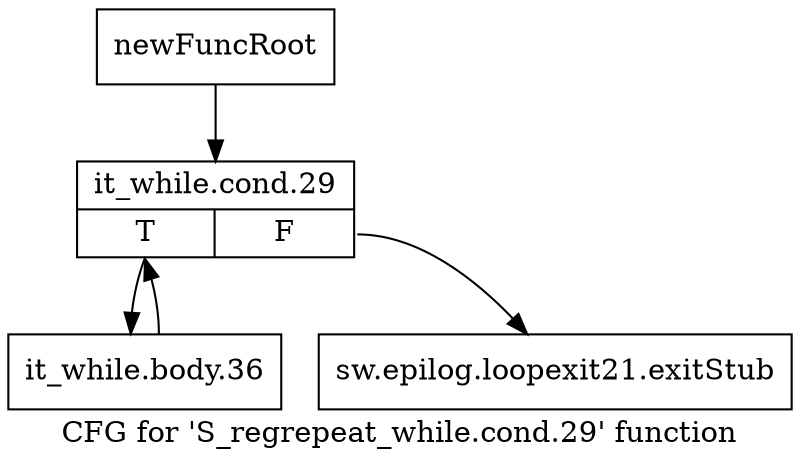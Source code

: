 digraph "CFG for 'S_regrepeat_while.cond.29' function" {
	label="CFG for 'S_regrepeat_while.cond.29' function";

	Node0x540cef0 [shape=record,label="{newFuncRoot}"];
	Node0x540cef0 -> Node0x540d3b0;
	Node0x540d360 [shape=record,label="{sw.epilog.loopexit21.exitStub}"];
	Node0x540d3b0 [shape=record,label="{it_while.cond.29|{<s0>T|<s1>F}}"];
	Node0x540d3b0:s0 -> Node0x540d400;
	Node0x540d3b0:s1 -> Node0x540d360;
	Node0x540d400 [shape=record,label="{it_while.body.36}"];
	Node0x540d400 -> Node0x540d3b0;
}
